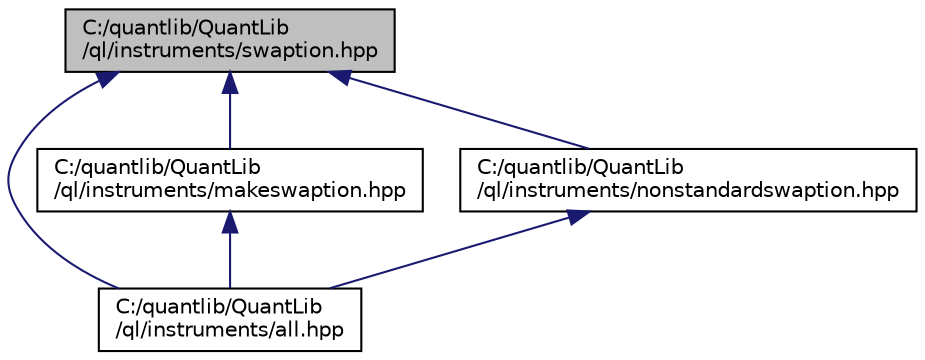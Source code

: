 digraph "C:/quantlib/QuantLib/ql/instruments/swaption.hpp"
{
  edge [fontname="Helvetica",fontsize="10",labelfontname="Helvetica",labelfontsize="10"];
  node [fontname="Helvetica",fontsize="10",shape=record];
  Node1 [label="C:/quantlib/QuantLib\l/ql/instruments/swaption.hpp",height=0.2,width=0.4,color="black", fillcolor="grey75", style="filled", fontcolor="black"];
  Node1 -> Node2 [dir="back",color="midnightblue",fontsize="10",style="solid"];
  Node2 [label="C:/quantlib/QuantLib\l/ql/instruments/all.hpp",height=0.2,width=0.4,color="black", fillcolor="white", style="filled",URL="$all_8hpp_source.html"];
  Node1 -> Node3 [dir="back",color="midnightblue",fontsize="10",style="solid"];
  Node3 [label="C:/quantlib/QuantLib\l/ql/instruments/makeswaption.hpp",height=0.2,width=0.4,color="black", fillcolor="white", style="filled",URL="$makeswaption_8hpp.html",tooltip="Helper class to instantiate standard market swaption. "];
  Node3 -> Node2 [dir="back",color="midnightblue",fontsize="10",style="solid"];
  Node1 -> Node4 [dir="back",color="midnightblue",fontsize="10",style="solid"];
  Node4 [label="C:/quantlib/QuantLib\l/ql/instruments/nonstandardswaption.hpp",height=0.2,width=0.4,color="black", fillcolor="white", style="filled",URL="$nonstandardswaption_8hpp.html",tooltip="nonstandard swap option class "];
  Node4 -> Node2 [dir="back",color="midnightblue",fontsize="10",style="solid"];
}

